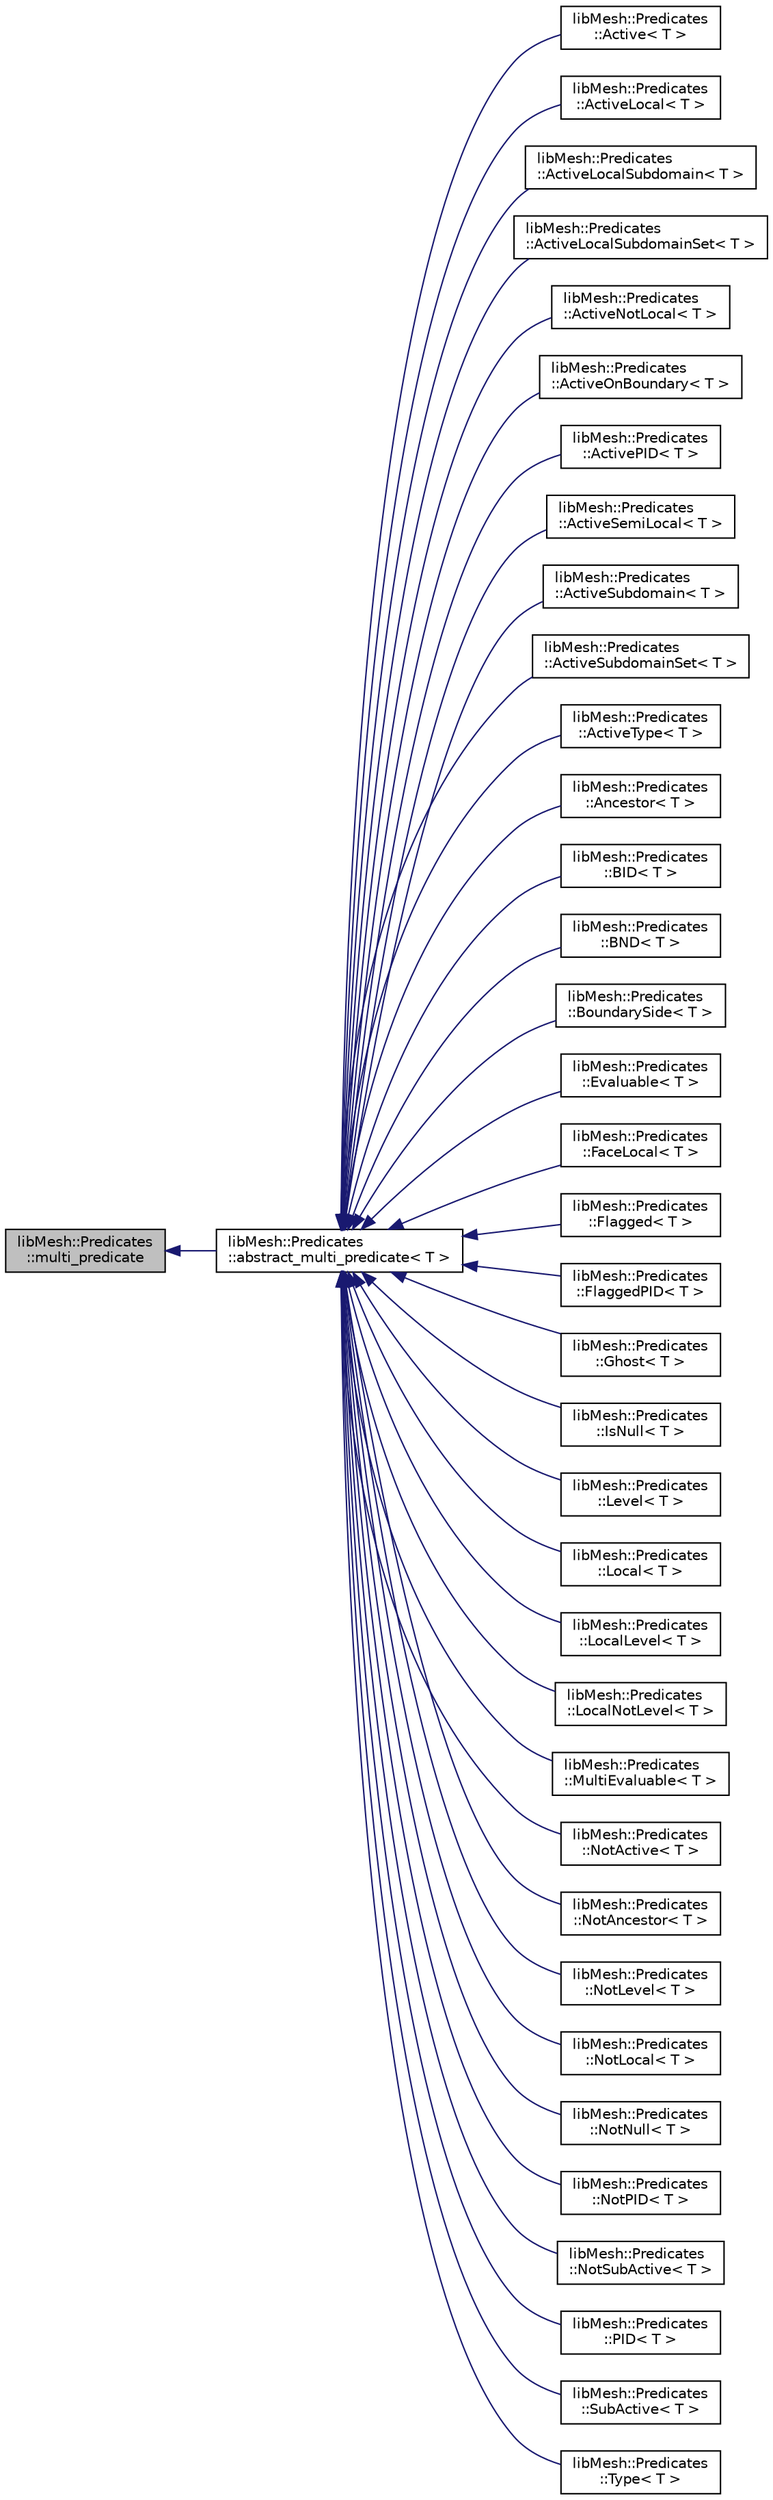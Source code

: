 digraph "libMesh::Predicates::multi_predicate"
{
 // INTERACTIVE_SVG=YES
  edge [fontname="Helvetica",fontsize="10",labelfontname="Helvetica",labelfontsize="10"];
  node [fontname="Helvetica",fontsize="10",shape=record];
  rankdir="LR";
  Node1 [label="libMesh::Predicates\l::multi_predicate",height=0.2,width=0.4,color="black", fillcolor="grey75", style="filled" fontcolor="black"];
  Node1 -> Node2 [dir="back",color="midnightblue",fontsize="10",style="solid",fontname="Helvetica"];
  Node2 [label="libMesh::Predicates\l::abstract_multi_predicate\< T \>",height=0.2,width=0.4,color="black", fillcolor="white", style="filled",URL="$structlibMesh_1_1Predicates_1_1abstract__multi__predicate.html"];
  Node2 -> Node3 [dir="back",color="midnightblue",fontsize="10",style="solid",fontname="Helvetica"];
  Node3 [label="libMesh::Predicates\l::Active\< T \>",height=0.2,width=0.4,color="black", fillcolor="white", style="filled",URL="$structlibMesh_1_1Predicates_1_1Active.html",tooltip="Used to iterate over non-nullptr, active entries in a container. "];
  Node2 -> Node4 [dir="back",color="midnightblue",fontsize="10",style="solid",fontname="Helvetica"];
  Node4 [label="libMesh::Predicates\l::ActiveLocal\< T \>",height=0.2,width=0.4,color="black", fillcolor="white", style="filled",URL="$structlibMesh_1_1Predicates_1_1ActiveLocal.html",tooltip="Used to iterate over non-nullptr, active, local elements owned by a given processor. "];
  Node2 -> Node5 [dir="back",color="midnightblue",fontsize="10",style="solid",fontname="Helvetica"];
  Node5 [label="libMesh::Predicates\l::ActiveLocalSubdomain\< T \>",height=0.2,width=0.4,color="black", fillcolor="white", style="filled",URL="$structlibMesh_1_1Predicates_1_1ActiveLocalSubdomain.html",tooltip="Used to iterate over non-nullptr, active elements with a given PID on a given subdomain. "];
  Node2 -> Node6 [dir="back",color="midnightblue",fontsize="10",style="solid",fontname="Helvetica"];
  Node6 [label="libMesh::Predicates\l::ActiveLocalSubdomainSet\< T \>",height=0.2,width=0.4,color="black", fillcolor="white", style="filled",URL="$structlibMesh_1_1Predicates_1_1ActiveLocalSubdomainSet.html",tooltip="Used to iterate over non-nullptr, active elements with a given PID whose subdomains are in a user-spe..."];
  Node2 -> Node7 [dir="back",color="midnightblue",fontsize="10",style="solid",fontname="Helvetica"];
  Node7 [label="libMesh::Predicates\l::ActiveNotLocal\< T \>",height=0.2,width=0.4,color="black", fillcolor="white", style="filled",URL="$structlibMesh_1_1Predicates_1_1ActiveNotLocal.html",tooltip="Used to iterate over non-nullptr, active, non-local entries in a container. "];
  Node2 -> Node8 [dir="back",color="midnightblue",fontsize="10",style="solid",fontname="Helvetica"];
  Node8 [label="libMesh::Predicates\l::ActiveOnBoundary\< T \>",height=0.2,width=0.4,color="black", fillcolor="white", style="filled",URL="$structlibMesh_1_1Predicates_1_1ActiveOnBoundary.html",tooltip="Used to iterate over non-nullptr, active elements which are on the boundary. "];
  Node2 -> Node9 [dir="back",color="midnightblue",fontsize="10",style="solid",fontname="Helvetica"];
  Node9 [label="libMesh::Predicates\l::ActivePID\< T \>",height=0.2,width=0.4,color="black", fillcolor="white", style="filled",URL="$structlibMesh_1_1Predicates_1_1ActivePID.html",tooltip="Used to iterate over non-nullptr, active elements owned by a given processor. "];
  Node2 -> Node10 [dir="back",color="midnightblue",fontsize="10",style="solid",fontname="Helvetica"];
  Node10 [label="libMesh::Predicates\l::ActiveSemiLocal\< T \>",height=0.2,width=0.4,color="black", fillcolor="white", style="filled",URL="$structlibMesh_1_1Predicates_1_1ActiveSemiLocal.html",tooltip="Used to iterate over non-nullptr, semi-local entries (i.e. "];
  Node2 -> Node11 [dir="back",color="midnightblue",fontsize="10",style="solid",fontname="Helvetica"];
  Node11 [label="libMesh::Predicates\l::ActiveSubdomain\< T \>",height=0.2,width=0.4,color="black", fillcolor="white", style="filled",URL="$structlibMesh_1_1Predicates_1_1ActiveSubdomain.html",tooltip="Used to iterate over non-nullptr, active elements on a given subdomain. "];
  Node2 -> Node12 [dir="back",color="midnightblue",fontsize="10",style="solid",fontname="Helvetica"];
  Node12 [label="libMesh::Predicates\l::ActiveSubdomainSet\< T \>",height=0.2,width=0.4,color="black", fillcolor="white", style="filled",URL="$structlibMesh_1_1Predicates_1_1ActiveSubdomainSet.html",tooltip="Used to iterate over non-nullptr, active elements whose subdomains are in a user-specified set..."];
  Node2 -> Node13 [dir="back",color="midnightblue",fontsize="10",style="solid",fontname="Helvetica"];
  Node13 [label="libMesh::Predicates\l::ActiveType\< T \>",height=0.2,width=0.4,color="black", fillcolor="white", style="filled",URL="$structlibMesh_1_1Predicates_1_1ActiveType.html",tooltip="Used to iterate over non-nullptr, active elements of a given geometric type. "];
  Node2 -> Node14 [dir="back",color="midnightblue",fontsize="10",style="solid",fontname="Helvetica"];
  Node14 [label="libMesh::Predicates\l::Ancestor\< T \>",height=0.2,width=0.4,color="black", fillcolor="white", style="filled",URL="$structlibMesh_1_1Predicates_1_1Ancestor.html",tooltip="Used to iterate over non-nullptr, entries that have children (i.e. "];
  Node2 -> Node15 [dir="back",color="midnightblue",fontsize="10",style="solid",fontname="Helvetica"];
  Node15 [label="libMesh::Predicates\l::BID\< T \>",height=0.2,width=0.4,color="black", fillcolor="white", style="filled",URL="$structlibMesh_1_1Predicates_1_1BID.html",tooltip="Used to iterate over non-nullptr elements on the boundary with a given ID. "];
  Node2 -> Node16 [dir="back",color="midnightblue",fontsize="10",style="solid",fontname="Helvetica"];
  Node16 [label="libMesh::Predicates\l::BND\< T \>",height=0.2,width=0.4,color="black", fillcolor="white", style="filled",URL="$structlibMesh_1_1Predicates_1_1BND.html",tooltip="Used to iterate over non-nullptr elements on the boundary. "];
  Node2 -> Node17 [dir="back",color="midnightblue",fontsize="10",style="solid",fontname="Helvetica"];
  Node17 [label="libMesh::Predicates\l::BoundarySide\< T \>",height=0.2,width=0.4,color="black", fillcolor="white", style="filled",URL="$structlibMesh_1_1Predicates_1_1BoundarySide.html",tooltip="Used to iterate over the sides of an element which are on the boundary of the Mesh. "];
  Node2 -> Node18 [dir="back",color="midnightblue",fontsize="10",style="solid",fontname="Helvetica"];
  Node18 [label="libMesh::Predicates\l::Evaluable\< T \>",height=0.2,width=0.4,color="black", fillcolor="white", style="filled",URL="$structlibMesh_1_1Predicates_1_1Evaluable.html",tooltip="Used to iterate over elements where solutions indexed by a given DofMap are evaluable for a given var..."];
  Node2 -> Node19 [dir="back",color="midnightblue",fontsize="10",style="solid",fontname="Helvetica"];
  Node19 [label="libMesh::Predicates\l::FaceLocal\< T \>",height=0.2,width=0.4,color="black", fillcolor="white", style="filled",URL="$structlibMesh_1_1Predicates_1_1FaceLocal.html",tooltip="Used to iterate over non-nullptr, face-local entries (i.e. "];
  Node2 -> Node20 [dir="back",color="midnightblue",fontsize="10",style="solid",fontname="Helvetica"];
  Node20 [label="libMesh::Predicates\l::Flagged\< T \>",height=0.2,width=0.4,color="black", fillcolor="white", style="filled",URL="$structlibMesh_1_1Predicates_1_1Flagged.html",tooltip="Used to iterate over non-nullptr, elements with a given refinement flag. "];
  Node2 -> Node21 [dir="back",color="midnightblue",fontsize="10",style="solid",fontname="Helvetica"];
  Node21 [label="libMesh::Predicates\l::FlaggedPID\< T \>",height=0.2,width=0.4,color="black", fillcolor="white", style="filled",URL="$structlibMesh_1_1Predicates_1_1FlaggedPID.html",tooltip="Used to iterate over non-nullptr, elements with a given refinement flag belonging to a given processo..."];
  Node2 -> Node22 [dir="back",color="midnightblue",fontsize="10",style="solid",fontname="Helvetica"];
  Node22 [label="libMesh::Predicates\l::Ghost\< T \>",height=0.2,width=0.4,color="black", fillcolor="white", style="filled",URL="$structlibMesh_1_1Predicates_1_1Ghost.html",tooltip="Used to iterate over non-nullptr elements not owned by a given processor but semi-local to that proce..."];
  Node2 -> Node23 [dir="back",color="midnightblue",fontsize="10",style="solid",fontname="Helvetica"];
  Node23 [label="libMesh::Predicates\l::IsNull\< T \>",height=0.2,width=0.4,color="black", fillcolor="white", style="filled",URL="$structlibMesh_1_1Predicates_1_1IsNull.html",tooltip="Used to iterate over nullptr entries in a container. "];
  Node2 -> Node24 [dir="back",color="midnightblue",fontsize="10",style="solid",fontname="Helvetica"];
  Node24 [label="libMesh::Predicates\l::Level\< T \>",height=0.2,width=0.4,color="black", fillcolor="white", style="filled",URL="$structlibMesh_1_1Predicates_1_1Level.html",tooltip="Used to iterate over non-nullptr elements of a specified (refinement) level. "];
  Node2 -> Node25 [dir="back",color="midnightblue",fontsize="10",style="solid",fontname="Helvetica"];
  Node25 [label="libMesh::Predicates\l::Local\< T \>",height=0.2,width=0.4,color="black", fillcolor="white", style="filled",URL="$structlibMesh_1_1Predicates_1_1Local.html",tooltip="Used to iterate over non-nullptr, local entries (i.e. "];
  Node2 -> Node26 [dir="back",color="midnightblue",fontsize="10",style="solid",fontname="Helvetica"];
  Node26 [label="libMesh::Predicates\l::LocalLevel\< T \>",height=0.2,width=0.4,color="black", fillcolor="white", style="filled",URL="$structlibMesh_1_1Predicates_1_1LocalLevel.html",tooltip="Used to iterate over non-nullptr local elements with a specified (refinement) level. "];
  Node2 -> Node27 [dir="back",color="midnightblue",fontsize="10",style="solid",fontname="Helvetica"];
  Node27 [label="libMesh::Predicates\l::LocalNotLevel\< T \>",height=0.2,width=0.4,color="black", fillcolor="white", style="filled",URL="$structlibMesh_1_1Predicates_1_1LocalNotLevel.html",tooltip="Used to iterate over non-nullptr local elements not of a specified (refinement) level. "];
  Node2 -> Node28 [dir="back",color="midnightblue",fontsize="10",style="solid",fontname="Helvetica"];
  Node28 [label="libMesh::Predicates\l::MultiEvaluable\< T \>",height=0.2,width=0.4,color="black", fillcolor="white", style="filled",URL="$structlibMesh_1_1Predicates_1_1MultiEvaluable.html",tooltip="Used to iterate over elements where solutions indexed by a given vector of DofMaps are evaluable for ..."];
  Node2 -> Node29 [dir="back",color="midnightblue",fontsize="10",style="solid",fontname="Helvetica"];
  Node29 [label="libMesh::Predicates\l::NotActive\< T \>",height=0.2,width=0.4,color="black", fillcolor="white", style="filled",URL="$structlibMesh_1_1Predicates_1_1NotActive.html",tooltip="Used to iterate over non-nullptr, inactive entries in a container. "];
  Node2 -> Node30 [dir="back",color="midnightblue",fontsize="10",style="solid",fontname="Helvetica"];
  Node30 [label="libMesh::Predicates\l::NotAncestor\< T \>",height=0.2,width=0.4,color="black", fillcolor="white", style="filled",URL="$structlibMesh_1_1Predicates_1_1NotAncestor.html",tooltip="Used to iterate over non-nullptr, entries that have no children (i.e. "];
  Node2 -> Node31 [dir="back",color="midnightblue",fontsize="10",style="solid",fontname="Helvetica"];
  Node31 [label="libMesh::Predicates\l::NotLevel\< T \>",height=0.2,width=0.4,color="black", fillcolor="white", style="filled",URL="$structlibMesh_1_1Predicates_1_1NotLevel.html",tooltip="Used to iterate over non-nullptr elements not of a specified (refinement) level. "];
  Node2 -> Node32 [dir="back",color="midnightblue",fontsize="10",style="solid",fontname="Helvetica"];
  Node32 [label="libMesh::Predicates\l::NotLocal\< T \>",height=0.2,width=0.4,color="black", fillcolor="white", style="filled",URL="$structlibMesh_1_1Predicates_1_1NotLocal.html",tooltip="Used to iterate over non-nullptr, non-local entries in a container. "];
  Node2 -> Node33 [dir="back",color="midnightblue",fontsize="10",style="solid",fontname="Helvetica"];
  Node33 [label="libMesh::Predicates\l::NotNull\< T \>",height=0.2,width=0.4,color="black", fillcolor="white", style="filled",URL="$structlibMesh_1_1Predicates_1_1NotNull.html",tooltip="Used to iterate over non-nullptr entries in a container. "];
  Node2 -> Node34 [dir="back",color="midnightblue",fontsize="10",style="solid",fontname="Helvetica"];
  Node34 [label="libMesh::Predicates\l::NotPID\< T \>",height=0.2,width=0.4,color="black", fillcolor="white", style="filled",URL="$structlibMesh_1_1Predicates_1_1NotPID.html",tooltip="Used to iterate over non-nullptr elements not owned by a given processor. "];
  Node2 -> Node35 [dir="back",color="midnightblue",fontsize="10",style="solid",fontname="Helvetica"];
  Node35 [label="libMesh::Predicates\l::NotSubActive\< T \>",height=0.2,width=0.4,color="black", fillcolor="white", style="filled",URL="$structlibMesh_1_1Predicates_1_1NotSubActive.html",tooltip="Used to iterate over non-nullptr, non-subactive entries (i.e. "];
  Node2 -> Node36 [dir="back",color="midnightblue",fontsize="10",style="solid",fontname="Helvetica"];
  Node36 [label="libMesh::Predicates\l::PID\< T \>",height=0.2,width=0.4,color="black", fillcolor="white", style="filled",URL="$structlibMesh_1_1Predicates_1_1PID.html",tooltip="Used to iterate over non-nullptr elements owned by a given processor. "];
  Node2 -> Node37 [dir="back",color="midnightblue",fontsize="10",style="solid",fontname="Helvetica"];
  Node37 [label="libMesh::Predicates\l::SubActive\< T \>",height=0.2,width=0.4,color="black", fillcolor="white", style="filled",URL="$structlibMesh_1_1Predicates_1_1SubActive.html",tooltip="Used to iterate over non-nullptr, subactive entries (i.e. "];
  Node2 -> Node38 [dir="back",color="midnightblue",fontsize="10",style="solid",fontname="Helvetica"];
  Node38 [label="libMesh::Predicates\l::Type\< T \>",height=0.2,width=0.4,color="black", fillcolor="white", style="filled",URL="$structlibMesh_1_1Predicates_1_1Type.html",tooltip="Used to iterate over non-nullptr, elements of a given geometric type. "];
}
